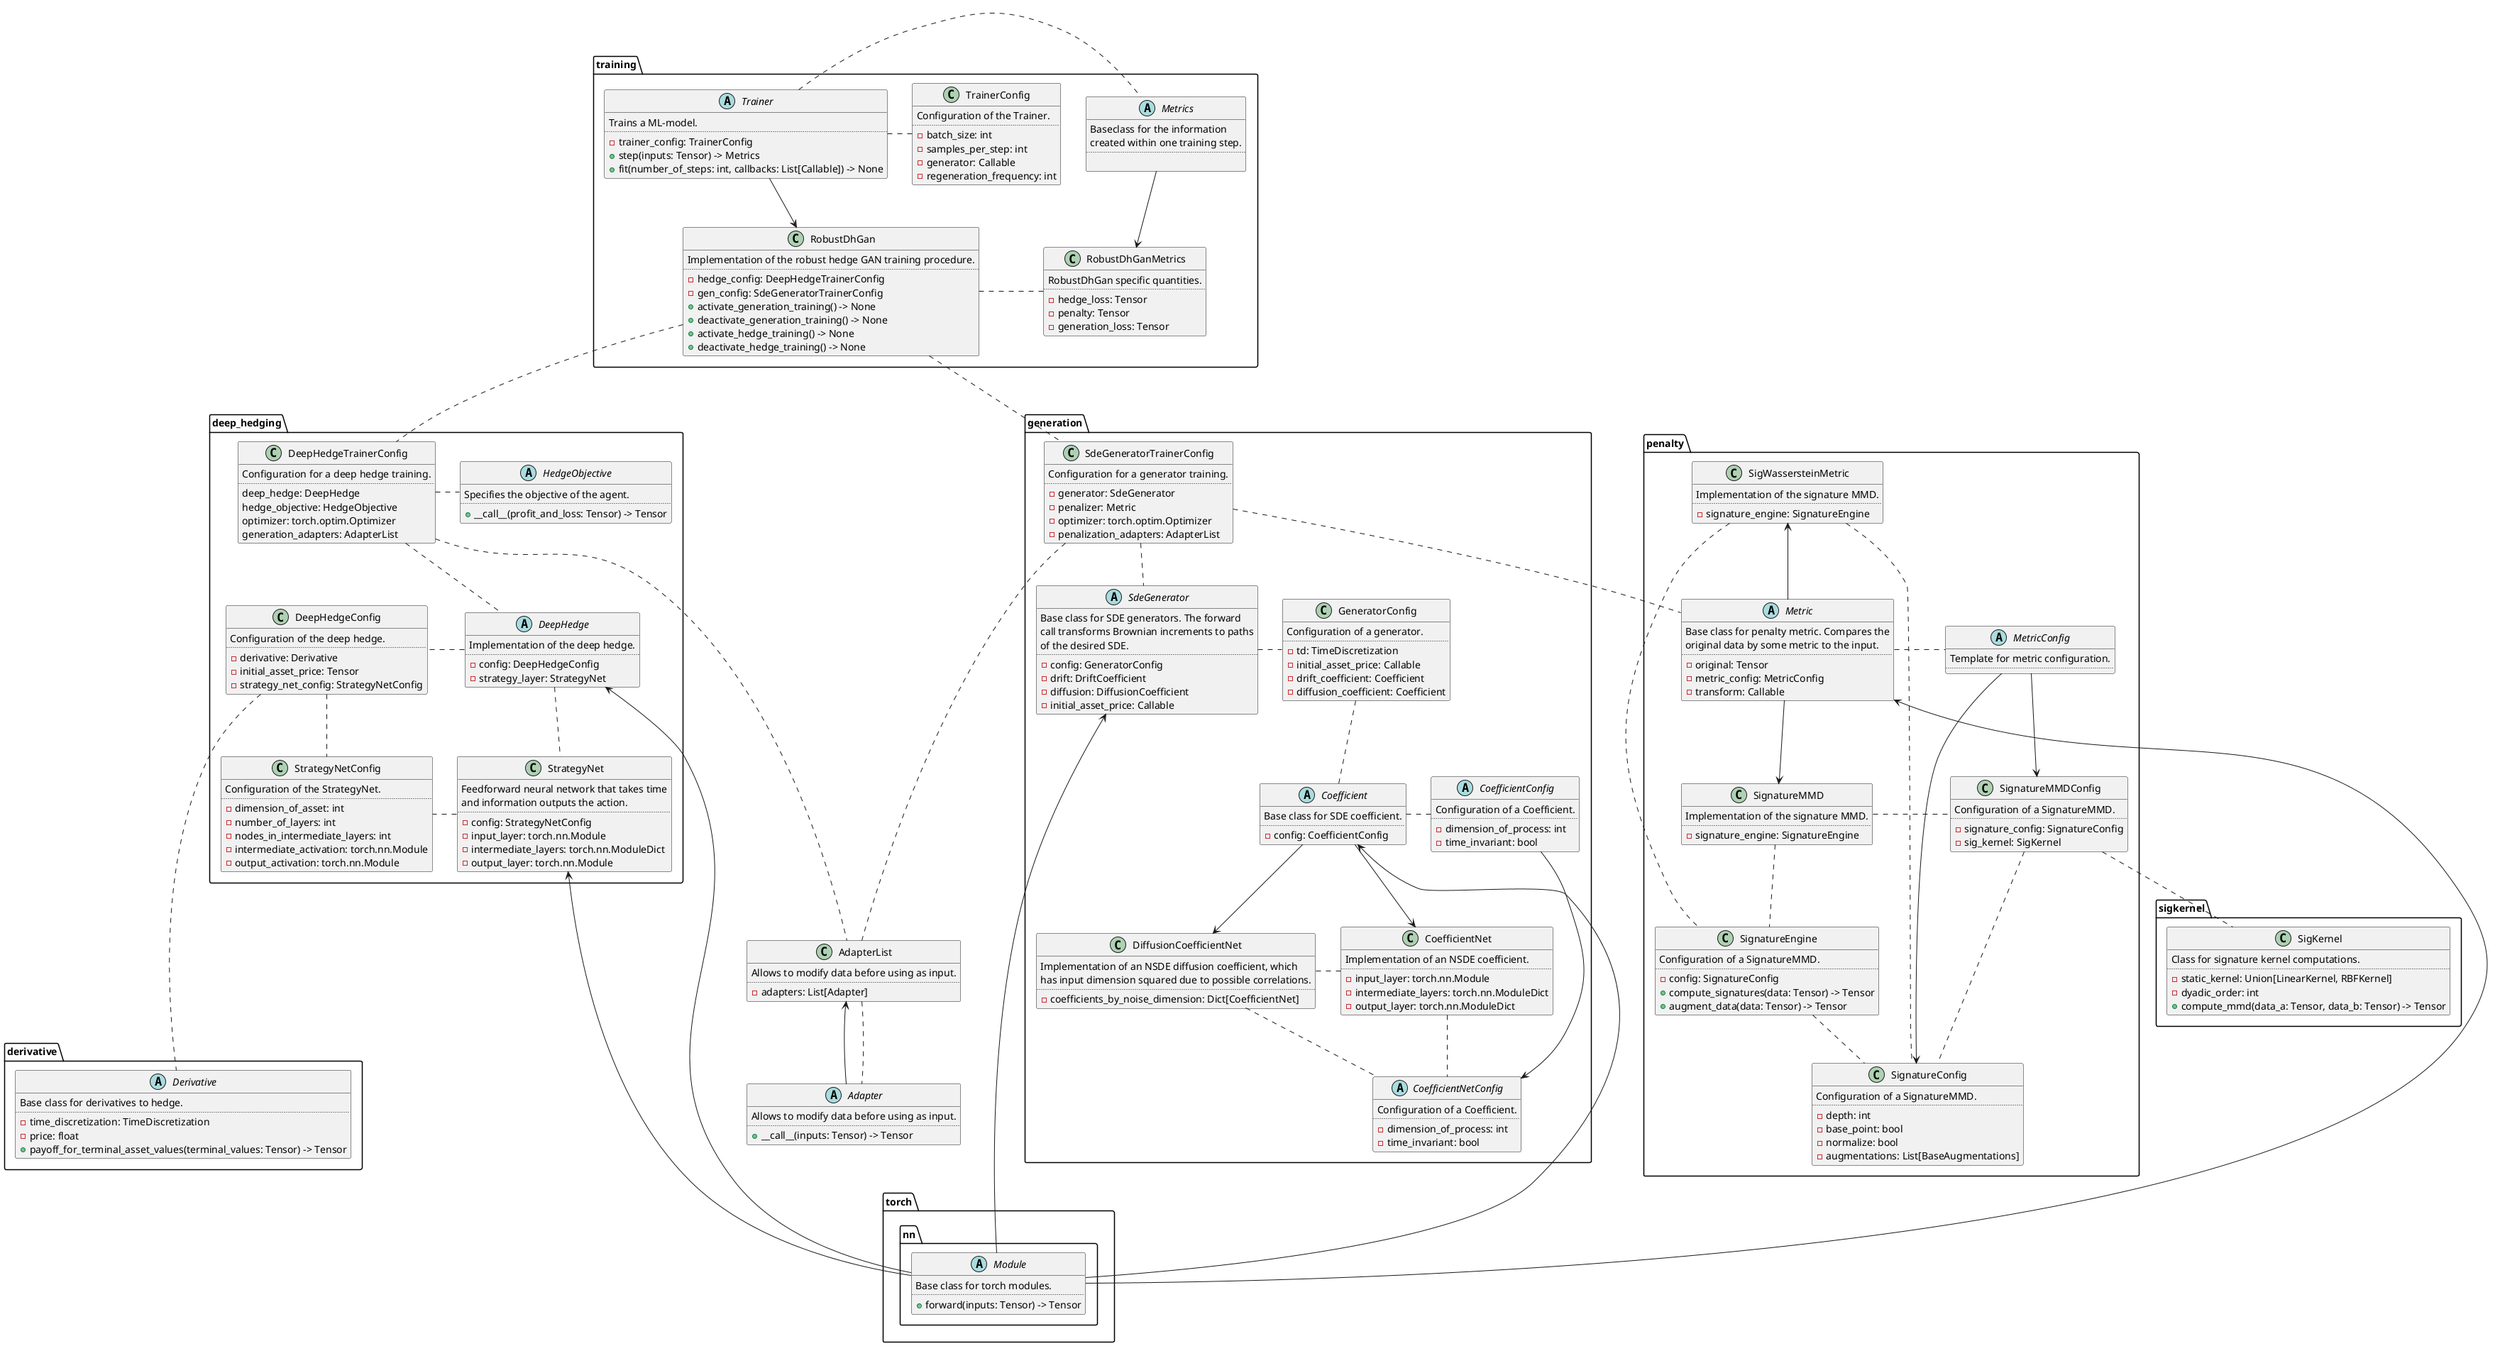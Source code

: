 @startuml

package "training" {
abstract Trainer {
    Trains a ML-model.
    ..
    - trainer_config: TrainerConfig
    + step(inputs: Tensor) -> Metrics
    + fit(number_of_steps: int, callbacks: List[Callable]) -> None
}

class TrainerConfig {
    Configuration of the Trainer.
    ..
    - batch_size: int
    - samples_per_step: int
    - generator: Callable
    - regeneration_frequency: int
}
Trainer . TrainerConfig

abstract Metrics {
    Baseclass for the information
    created within one training step.
    ..

}
Trainer . Metrics

class RobustDhGan {
    Implementation of the robust hedge GAN training procedure.
    ..
    - hedge_config: DeepHedgeTrainerConfig
    - gen_config: SdeGeneratorTrainerConfig
    + activate_generation_training() -> None
    + deactivate_generation_training() -> None
    + activate_hedge_training() -> None
    + deactivate_hedge_training() -> None
}

Trainer --> RobustDhGan

class RobustDhGanMetrics {
    RobustDhGan specific quantities.
    ..
    - hedge_loss: Tensor
    - penalty: Tensor
    - generation_loss: Tensor
}

Metrics --> RobustDhGanMetrics
RobustDhGan . RobustDhGanMetrics

}

package "deep_hedging" {
class DeepHedgeTrainerConfig {
    Configuration for a deep hedge training.
    ..
    deep_hedge: DeepHedge
    hedge_objective: HedgeObjective
    optimizer: torch.optim.Optimizer
    generation_adapters: AdapterList
}

RobustDhGan ... DeepHedgeTrainerConfig

abstract DeepHedge {
    Implementation of the deep hedge.
    ..
    - config: DeepHedgeConfig
    - strategy_layer: StrategyNet
}
DeepHedgeTrainerConfig .. DeepHedge

class DeepHedgeConfig {
    Configuration of the deep hedge.
    ..
    - derivative: Derivative
    - initial_asset_price: Tensor
    - strategy_net_config: StrategyNetConfig
}
DeepHedge . DeepHedgeConfig

class StrategyNet {
    Feedforward neural network that takes time
    and information outputs the action.
    ..
    - config: StrategyNetConfig
    - input_layer: torch.nn.Module
    - intermediate_layers: torch.nn.ModuleDict
    - output_layer: torch.nn.Module
}
DeepHedge .. StrategyNet

class StrategyNetConfig {
    Configuration of the StrategyNet.
    ..
    - dimension_of_asset: int
    - number_of_layers: int
    - nodes_in_intermediate_layers: int
    - intermediate_activation: torch.nn.Module
    - output_activation: torch.nn.Module
}
StrategyNet . StrategyNetConfig
DeepHedgeConfig .. StrategyNetConfig

abstract HedgeObjective {
    Specifies the objective of the agent.
    ..
    + __call__(profit_and_loss: Tensor) -> Tensor
}
DeepHedgeTrainerConfig . HedgeObjective

}


class AdapterList {
    Allows to modify data before using as input.
    ..
    - adapters: List[Adapter]
}
DeepHedgeTrainerConfig .... AdapterList

abstract Adapter {
    Allows to modify data before using as input.
    ..
    + __call__(inputs: Tensor) -> Tensor
}
AdapterList <-- Adapter
AdapterList .. Adapter


abstract torch.nn.Module {
    Base class for torch modules.
    ..
    + forward(inputs: Tensor) -> Tensor
}
DeepHedge <---- torch.nn.Module
StrategyNet <---- torch.nn.Module

package "derivative"{

abstract Derivative {
    Base class for derivatives to hedge.
    ..
    - time_discretization: TimeDiscretization
    - price: float
    + payoff_for_terminal_asset_values(terminal_values: Tensor) -> Tensor
}
DeepHedgeConfig .... Derivative

}

package "generation" {
class SdeGeneratorTrainerConfig {
    Configuration for a generator training.
    ..
    - generator: SdeGenerator
    - penalizer: Metric
    - optimizer: torch.optim.Optimizer
    - penalization_adapters: AdapterList
}
SdeGeneratorTrainerConfig .... AdapterList

RobustDhGan ... SdeGeneratorTrainerConfig

abstract SdeGenerator{
    Base class for SDE generators. The forward
    call transforms Brownian increments to paths
    of the desired SDE.
    ..
    - config: GeneratorConfig
    - drift: DriftCoefficient
    - diffusion: DiffusionCoefficient
    - initial_asset_price: Callable
}
SdeGeneratorTrainerConfig .. SdeGenerator
SdeGenerator <---- torch.nn.Module

class GeneratorConfig{
    Configuration of a generator.
    ..
    - td: TimeDiscretization
    - initial_asset_price: Callable
    - drift_coefficient: Coefficient
    - diffusion_coefficient: Coefficient
}
SdeGenerator . GeneratorConfig

abstract Coefficient {
    Base class for SDE coefficient.
    ..
    - config: CoefficientConfig
}
GeneratorConfig .. Coefficient
Coefficient <---- torch.nn.Module

abstract CoefficientConfig {
    Configuration of a Coefficient.
    ..
    - dimension_of_process: int
    - time_invariant: bool
}
Coefficient . CoefficientConfig

class CoefficientNet {
    Implementation of an NSDE coefficient.
    ..
    - input_layer: torch.nn.Module
    - intermediate_layers: torch.nn.ModuleDict
    - output_layer: torch.nn.ModuleDict
}
Coefficient --> CoefficientNet

class DiffusionCoefficientNet {
    Implementation of an NSDE diffusion coefficient, which
    has input dimension squared due to possible correlations.
    ..
    - coefficients_by_noise_dimension: Dict[CoefficientNet]
}
Coefficient --> DiffusionCoefficientNet
CoefficientNet . DiffusionCoefficientNet

abstract CoefficientNetConfig {
    Configuration of a Coefficient.
    ..
    - dimension_of_process: int
    - time_invariant: bool
}
CoefficientConfig --> CoefficientNetConfig
CoefficientNet .. CoefficientNetConfig
DiffusionCoefficientNet .. CoefficientNetConfig

}



package "penalty"{

abstract Metric{
    Base class for penalty metric. Compares the
    original data by some metric to the input.
    ..
    - original: Tensor
    - metric_config: MetricConfig
    - transform: Callable
}
SdeGeneratorTrainerConfig .. Metric
Metric <---- torch.nn.Module

abstract MetricConfig {
    Template for metric configuration.
    ..
}
Metric . MetricConfig

class SignatureMMD{
    Implementation of the signature MMD.
    ..
    - signature_engine: SignatureEngine
}
Metric --> SignatureMMD

class SignatureMMDConfig{
    Configuration of a SignatureMMD.
    ..
    - signature_config: SignatureConfig
    - sig_kernel: SigKernel
}
SignatureMMD . SignatureMMDConfig
MetricConfig --> SignatureMMDConfig

class SigWassersteinMetric{
    Implementation of the signature MMD.
    ..
    - signature_engine: SignatureEngine
}
SigWassersteinMetric <-- Metric

class SignatureEngine{
    Configuration of a SignatureMMD.
    ..
    - config: SignatureConfig
    + compute_signatures(data: Tensor) -> Tensor
    + augment_data(data: Tensor) -> Tensor
}
SigWassersteinMetric . SignatureEngine
SignatureMMD .. SignatureEngine

class SignatureConfig{
    Configuration of a SignatureMMD.
    ..
    - depth: int
    - base_point: bool
    - normalize: bool
    - augmentations: List[BaseAugmentations]
}
SignatureEngine .. SignatureConfig
SigWassersteinMetric .. SignatureConfig
SignatureConfig <-- MetricConfig
SignatureMMDConfig .. SignatureConfig

}

class sigkernel.SigKernel {
    Class for signature kernel computations.
    ..
    - static_kernel: Union[LinearKernel, RBFKernel]
    - dyadic_order: int
    + compute_mmd(data_a: Tensor, data_b: Tensor) -> Tensor
}
SignatureMMDConfig .. sigkernel.SigKernel

@enduml